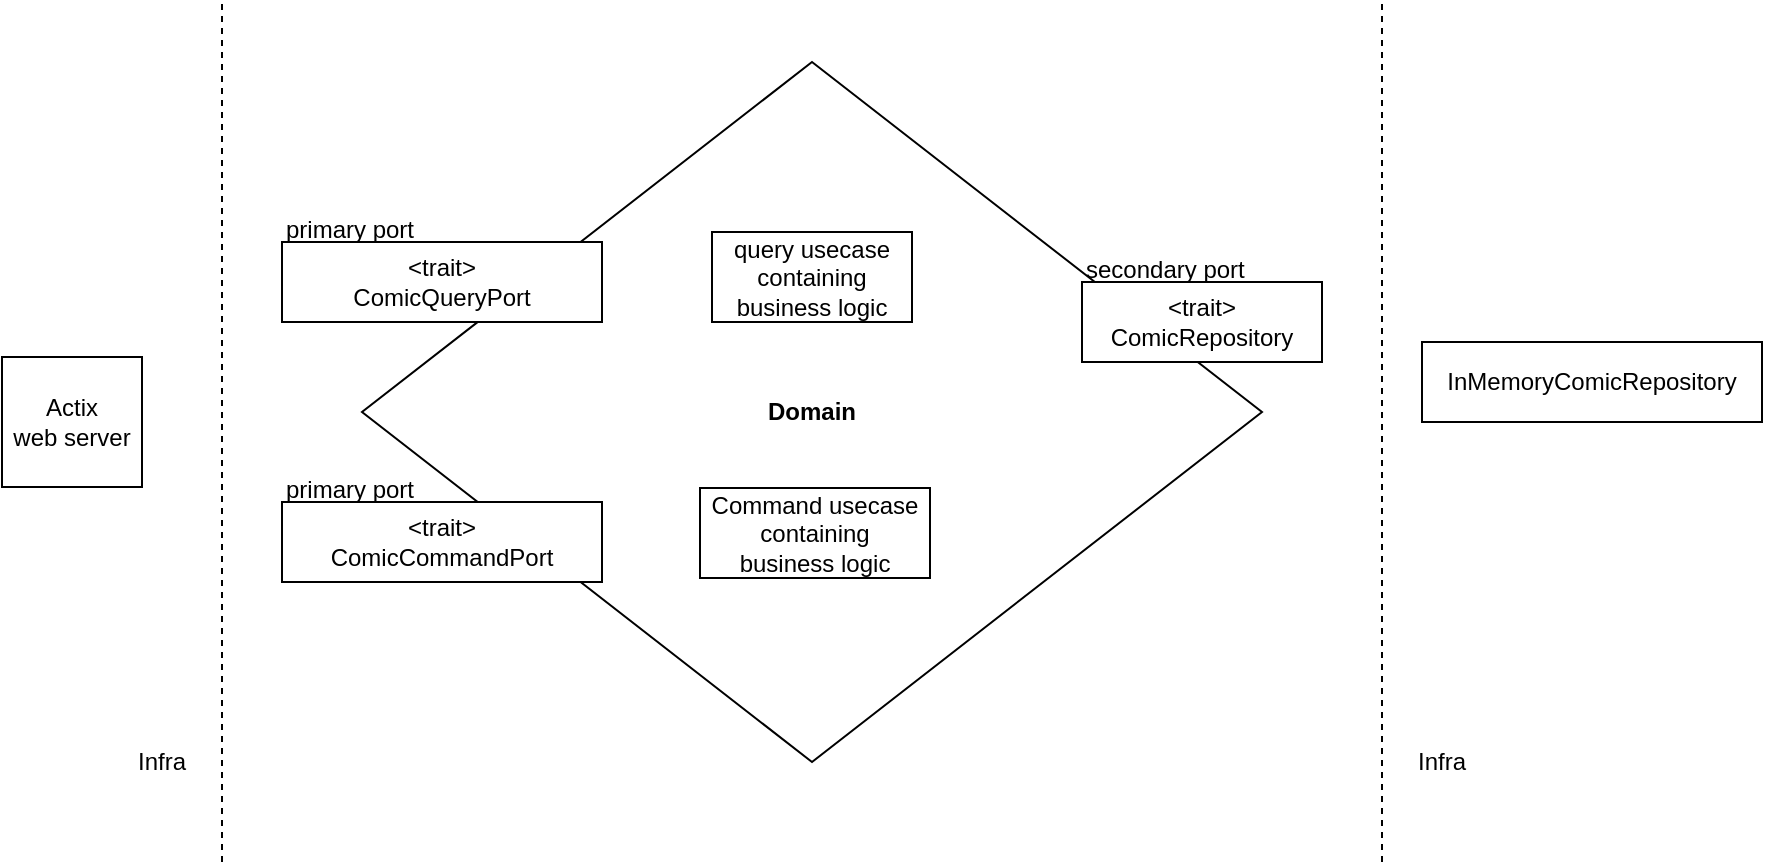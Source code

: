 <mxfile version="14.4.0" type="device"><diagram name="Page-1" id="9f46799a-70d6-7492-0946-bef42562c5a5"><mxGraphModel dx="2062" dy="1135" grid="1" gridSize="10" guides="1" tooltips="1" connect="1" arrows="1" fold="1" page="1" pageScale="1" pageWidth="1100" pageHeight="850" background="#ffffff" math="0" shadow="0"><root><mxCell id="0"/><mxCell id="1" parent="0"/><mxCell id="w3pxSfJHY4vb4HiUV9Ei-1" value="&lt;div&gt;&lt;b&gt;Domain&lt;/b&gt;&lt;/div&gt;" style="rhombus;whiteSpace=wrap;html=1;" vertex="1" parent="1"><mxGeometry x="300" y="150" width="450" height="350" as="geometry"/></mxCell><mxCell id="w3pxSfJHY4vb4HiUV9Ei-4" value="&amp;lt;trait&amp;gt;&lt;br&gt;ComicQueryPort" style="rounded=0;whiteSpace=wrap;html=1;rotation=0;" vertex="1" parent="1"><mxGeometry x="260" y="240" width="160" height="40" as="geometry"/></mxCell><mxCell id="w3pxSfJHY4vb4HiUV9Ei-5" value="&amp;lt;trait&amp;gt;&lt;br&gt;ComicCommandPort" style="rounded=0;whiteSpace=wrap;html=1;rotation=0;" vertex="1" parent="1"><mxGeometry x="260" y="370" width="160" height="40" as="geometry"/></mxCell><mxCell id="w3pxSfJHY4vb4HiUV9Ei-6" value="&lt;div&gt;&amp;lt;trait&amp;gt;&lt;br&gt;&lt;/div&gt;&lt;div&gt;ComicRepository&lt;br&gt;&lt;/div&gt;" style="rounded=0;whiteSpace=wrap;html=1;" vertex="1" parent="1"><mxGeometry x="660" y="260" width="120" height="40" as="geometry"/></mxCell><mxCell id="w3pxSfJHY4vb4HiUV9Ei-7" value="query usecase containing business logic" style="rounded=0;whiteSpace=wrap;html=1;" vertex="1" parent="1"><mxGeometry x="475" y="235" width="100" height="45" as="geometry"/></mxCell><mxCell id="w3pxSfJHY4vb4HiUV9Ei-8" value="Command usecase containing &lt;br&gt;business logic" style="rounded=0;whiteSpace=wrap;html=1;" vertex="1" parent="1"><mxGeometry x="469" y="363" width="115" height="45" as="geometry"/></mxCell><mxCell id="w3pxSfJHY4vb4HiUV9Ei-16" value="" style="endArrow=none;dashed=1;html=1;" edge="1" parent="1"><mxGeometry width="50" height="50" relative="1" as="geometry"><mxPoint x="230" y="550" as="sourcePoint"/><mxPoint x="230" y="120" as="targetPoint"/></mxGeometry></mxCell><mxCell id="w3pxSfJHY4vb4HiUV9Ei-17" value="Infra" style="text;html=1;strokeColor=none;fillColor=none;align=center;verticalAlign=middle;whiteSpace=wrap;rounded=0;" vertex="1" parent="1"><mxGeometry x="180" y="490" width="40" height="20" as="geometry"/></mxCell><mxCell id="w3pxSfJHY4vb4HiUV9Ei-18" value="primary port" style="text;whiteSpace=wrap;html=1;" vertex="1" parent="1"><mxGeometry x="260" y="220" width="90" height="30" as="geometry"/></mxCell><mxCell id="w3pxSfJHY4vb4HiUV9Ei-19" value="primary port" style="text;whiteSpace=wrap;html=1;" vertex="1" parent="1"><mxGeometry x="260" y="350" width="90" height="30" as="geometry"/></mxCell><mxCell id="w3pxSfJHY4vb4HiUV9Ei-20" value="&lt;div&gt;secondary port&lt;/div&gt;" style="text;whiteSpace=wrap;html=1;" vertex="1" parent="1"><mxGeometry x="660" y="240" width="120" height="30" as="geometry"/></mxCell><mxCell id="w3pxSfJHY4vb4HiUV9Ei-21" value="InMemoryComicRepository" style="rounded=0;whiteSpace=wrap;html=1;" vertex="1" parent="1"><mxGeometry x="830" y="290" width="170" height="40" as="geometry"/></mxCell><mxCell id="w3pxSfJHY4vb4HiUV9Ei-36" value="Actix&lt;br&gt;web server" style="rounded=0;whiteSpace=wrap;html=1;" vertex="1" parent="1"><mxGeometry x="120" y="297.5" width="70" height="65" as="geometry"/></mxCell><mxCell id="w3pxSfJHY4vb4HiUV9Ei-42" value="" style="endArrow=none;dashed=1;html=1;" edge="1" parent="1"><mxGeometry width="50" height="50" relative="1" as="geometry"><mxPoint x="810" y="550" as="sourcePoint"/><mxPoint x="810" y="120" as="targetPoint"/></mxGeometry></mxCell><mxCell id="w3pxSfJHY4vb4HiUV9Ei-43" value="Infra" style="text;html=1;strokeColor=none;fillColor=none;align=center;verticalAlign=middle;whiteSpace=wrap;rounded=0;" vertex="1" parent="1"><mxGeometry x="820" y="490" width="40" height="20" as="geometry"/></mxCell></root></mxGraphModel></diagram></mxfile>